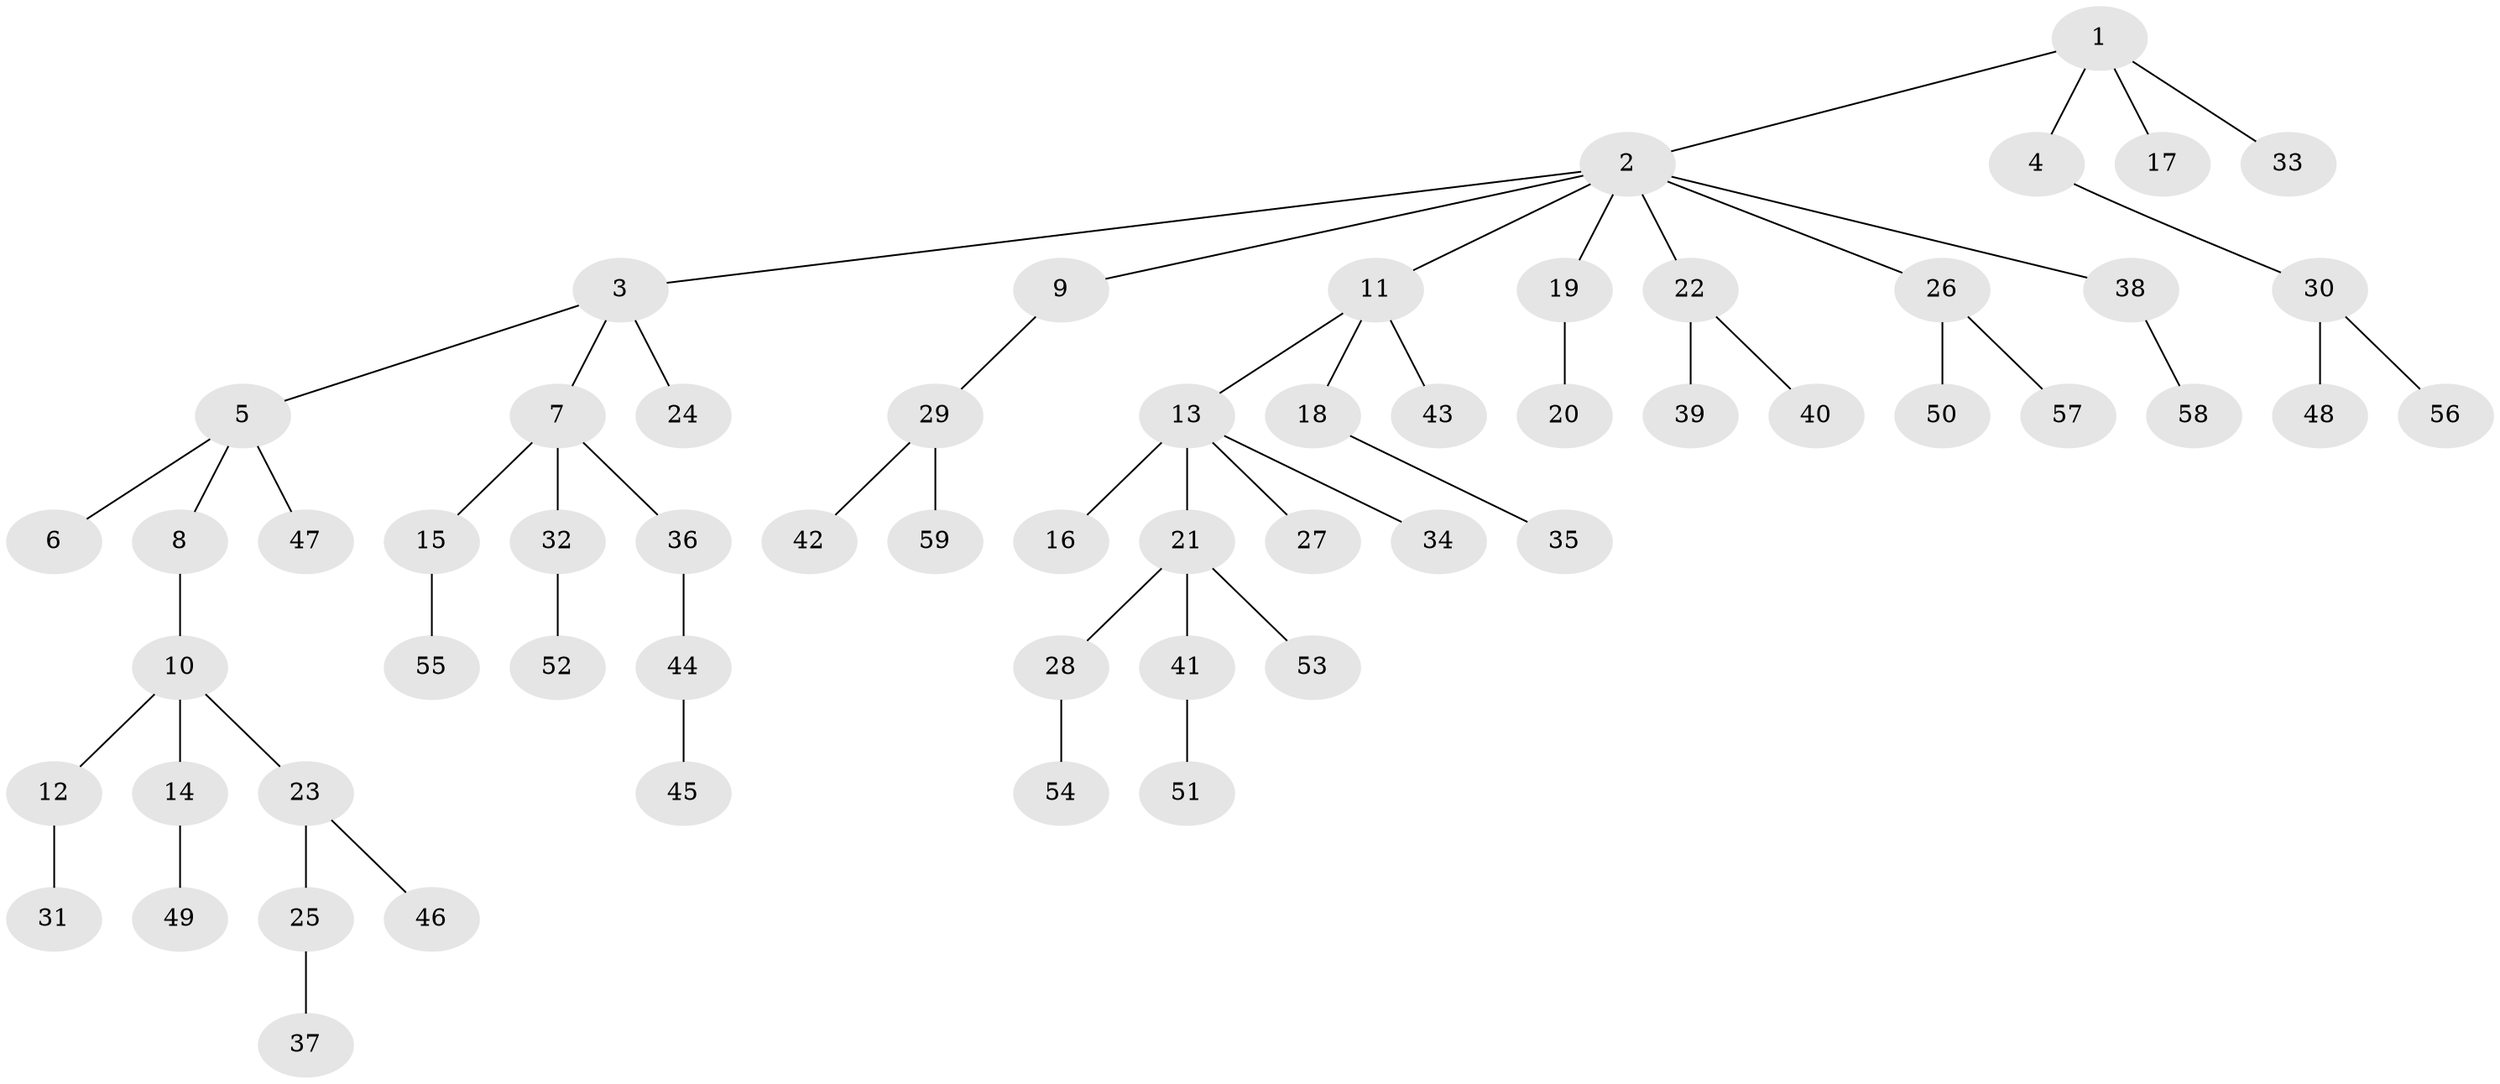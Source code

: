 // coarse degree distribution, {1: 0.5, 3: 0.16666666666666666, 2: 0.2777777777777778, 6: 0.05555555555555555}
// Generated by graph-tools (version 1.1) at 2025/37/03/04/25 23:37:20]
// undirected, 59 vertices, 58 edges
graph export_dot {
  node [color=gray90,style=filled];
  1;
  2;
  3;
  4;
  5;
  6;
  7;
  8;
  9;
  10;
  11;
  12;
  13;
  14;
  15;
  16;
  17;
  18;
  19;
  20;
  21;
  22;
  23;
  24;
  25;
  26;
  27;
  28;
  29;
  30;
  31;
  32;
  33;
  34;
  35;
  36;
  37;
  38;
  39;
  40;
  41;
  42;
  43;
  44;
  45;
  46;
  47;
  48;
  49;
  50;
  51;
  52;
  53;
  54;
  55;
  56;
  57;
  58;
  59;
  1 -- 2;
  1 -- 4;
  1 -- 17;
  1 -- 33;
  2 -- 3;
  2 -- 9;
  2 -- 11;
  2 -- 19;
  2 -- 22;
  2 -- 26;
  2 -- 38;
  3 -- 5;
  3 -- 7;
  3 -- 24;
  4 -- 30;
  5 -- 6;
  5 -- 8;
  5 -- 47;
  7 -- 15;
  7 -- 32;
  7 -- 36;
  8 -- 10;
  9 -- 29;
  10 -- 12;
  10 -- 14;
  10 -- 23;
  11 -- 13;
  11 -- 18;
  11 -- 43;
  12 -- 31;
  13 -- 16;
  13 -- 21;
  13 -- 27;
  13 -- 34;
  14 -- 49;
  15 -- 55;
  18 -- 35;
  19 -- 20;
  21 -- 28;
  21 -- 41;
  21 -- 53;
  22 -- 39;
  22 -- 40;
  23 -- 25;
  23 -- 46;
  25 -- 37;
  26 -- 50;
  26 -- 57;
  28 -- 54;
  29 -- 42;
  29 -- 59;
  30 -- 48;
  30 -- 56;
  32 -- 52;
  36 -- 44;
  38 -- 58;
  41 -- 51;
  44 -- 45;
}
